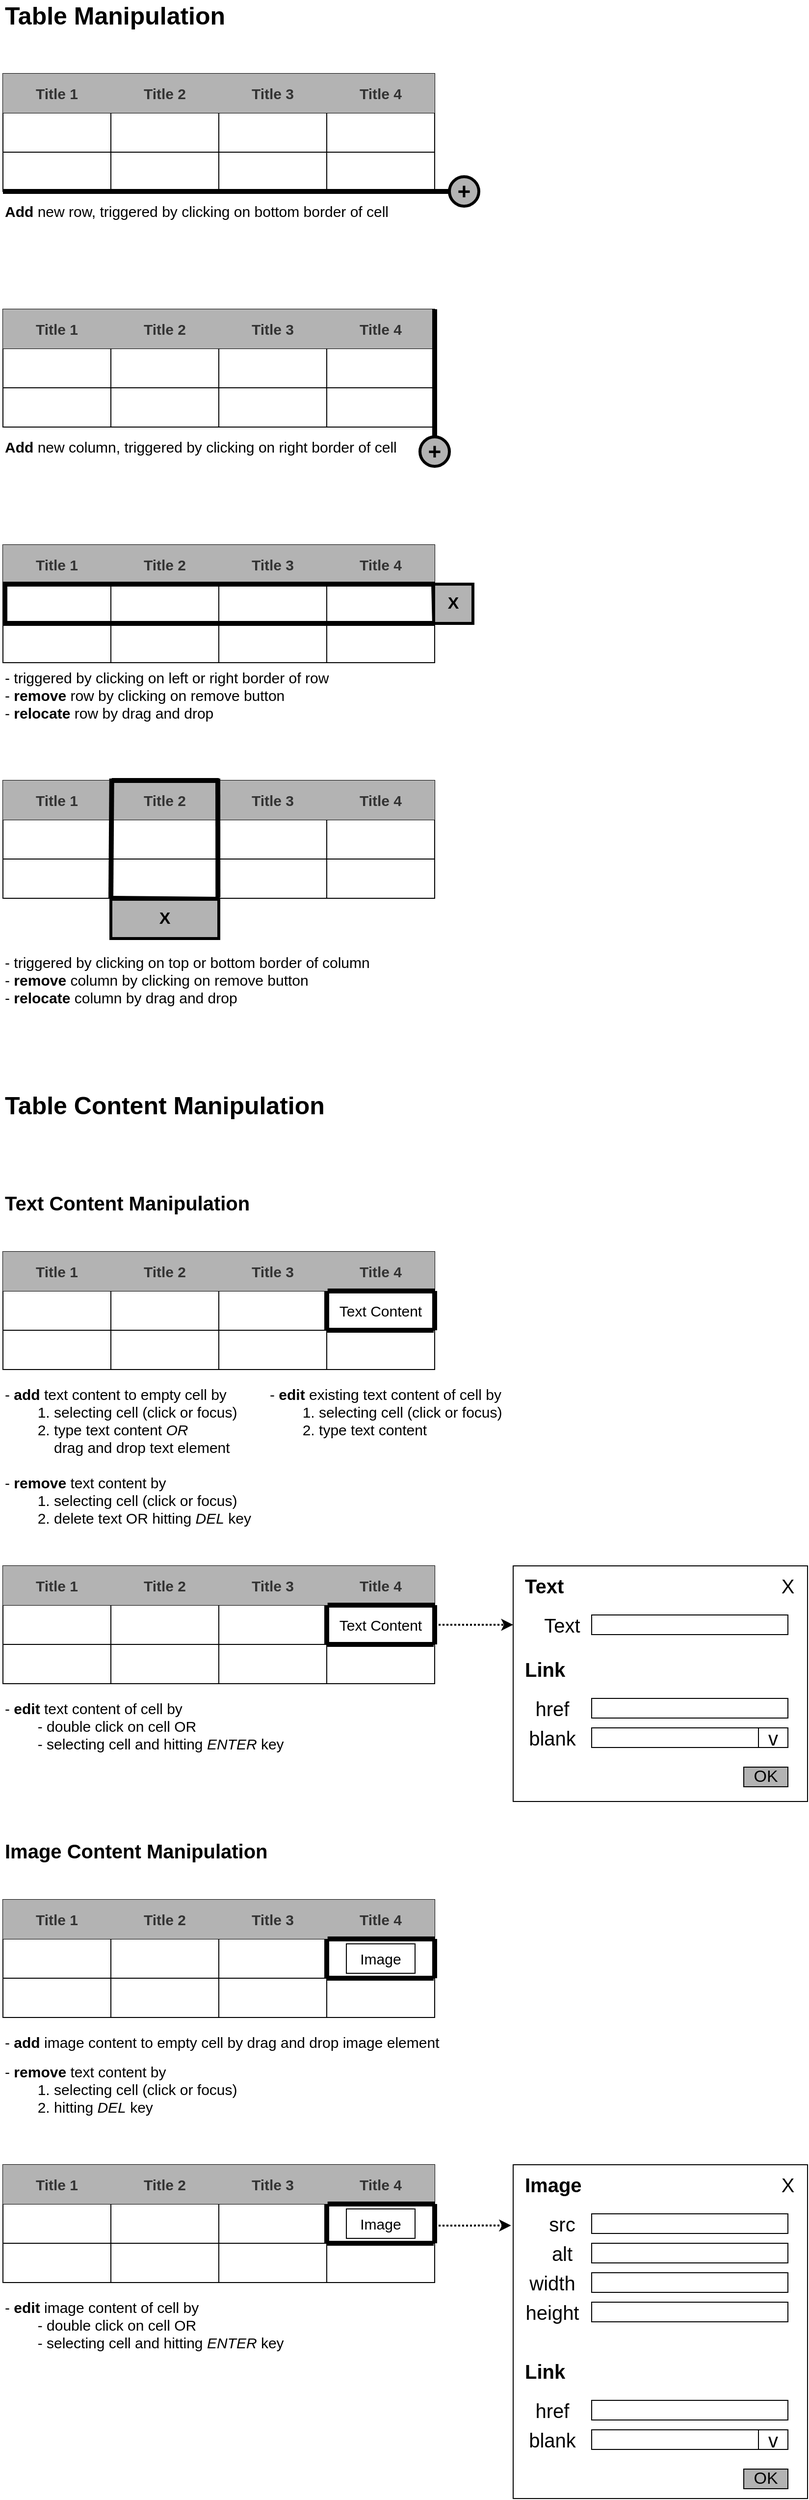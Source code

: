 <mxfile version="14.9.6" type="device"><diagram id="BxM6U3yrkLbZj_8oMR7m" name="Page-1"><mxGraphModel dx="1197" dy="816" grid="1" gridSize="10" guides="1" tooltips="1" connect="1" arrows="1" fold="1" page="1" pageScale="1" pageWidth="850" pageHeight="1100" math="0" shadow="0"><root><mxCell id="0"/><mxCell id="1" parent="0"/><mxCell id="FIhVZpZih_5m7ZfRyni1-1" value="" style="shape=table;html=1;whiteSpace=wrap;startSize=0;container=1;collapsible=0;childLayout=tableLayout;" vertex="1" parent="1"><mxGeometry x="40" y="120" width="440" height="120" as="geometry"/></mxCell><mxCell id="FIhVZpZih_5m7ZfRyni1-2" value="" style="shape=partialRectangle;html=1;whiteSpace=wrap;collapsible=0;dropTarget=0;pointerEvents=0;fillColor=none;top=0;left=0;bottom=0;right=0;points=[[0,0.5],[1,0.5]];portConstraint=eastwest;" vertex="1" parent="FIhVZpZih_5m7ZfRyni1-1"><mxGeometry width="440" height="40" as="geometry"/></mxCell><mxCell id="FIhVZpZih_5m7ZfRyni1-3" value="Title 1" style="shape=partialRectangle;html=1;whiteSpace=wrap;connectable=0;top=0;left=0;bottom=0;right=0;overflow=hidden;pointerEvents=1;fontStyle=1;fontSize=15;strokeColor=#666666;fontColor=#333333;fillColor=#B3B3B3;" vertex="1" parent="FIhVZpZih_5m7ZfRyni1-2"><mxGeometry width="110" height="40" as="geometry"/></mxCell><mxCell id="FIhVZpZih_5m7ZfRyni1-4" value="Title 2" style="shape=partialRectangle;html=1;whiteSpace=wrap;connectable=0;top=0;left=0;bottom=0;right=0;overflow=hidden;pointerEvents=1;fontStyle=1;fontSize=15;strokeColor=#666666;fontColor=#333333;fillColor=#B3B3B3;" vertex="1" parent="FIhVZpZih_5m7ZfRyni1-2"><mxGeometry x="110" width="110" height="40" as="geometry"/></mxCell><mxCell id="FIhVZpZih_5m7ZfRyni1-5" value="Title 3" style="shape=partialRectangle;html=1;whiteSpace=wrap;connectable=0;top=0;left=0;bottom=0;right=0;overflow=hidden;pointerEvents=1;fontStyle=1;fontSize=15;strokeColor=#666666;fontColor=#333333;fillColor=#B3B3B3;" vertex="1" parent="FIhVZpZih_5m7ZfRyni1-2"><mxGeometry x="220" width="110" height="40" as="geometry"/></mxCell><mxCell id="FIhVZpZih_5m7ZfRyni1-14" value="Title 4" style="shape=partialRectangle;html=1;whiteSpace=wrap;connectable=0;top=0;left=0;bottom=0;right=0;overflow=hidden;pointerEvents=1;fontStyle=1;fontSize=15;strokeColor=#666666;fontColor=#333333;fillColor=#B3B3B3;" vertex="1" parent="FIhVZpZih_5m7ZfRyni1-2"><mxGeometry x="330" width="110" height="40" as="geometry"/></mxCell><mxCell id="FIhVZpZih_5m7ZfRyni1-6" value="" style="shape=partialRectangle;html=1;whiteSpace=wrap;collapsible=0;dropTarget=0;pointerEvents=0;fillColor=none;top=0;left=0;bottom=0;right=0;points=[[0,0.5],[1,0.5]];portConstraint=eastwest;" vertex="1" parent="FIhVZpZih_5m7ZfRyni1-1"><mxGeometry y="40" width="440" height="40" as="geometry"/></mxCell><mxCell id="FIhVZpZih_5m7ZfRyni1-7" value="" style="shape=partialRectangle;html=1;whiteSpace=wrap;connectable=0;fillColor=none;top=0;left=0;bottom=0;right=0;overflow=hidden;pointerEvents=1;" vertex="1" parent="FIhVZpZih_5m7ZfRyni1-6"><mxGeometry width="110" height="40" as="geometry"/></mxCell><mxCell id="FIhVZpZih_5m7ZfRyni1-8" value="" style="shape=partialRectangle;html=1;whiteSpace=wrap;connectable=0;fillColor=none;top=0;left=0;bottom=0;right=0;overflow=hidden;pointerEvents=1;" vertex="1" parent="FIhVZpZih_5m7ZfRyni1-6"><mxGeometry x="110" width="110" height="40" as="geometry"/></mxCell><mxCell id="FIhVZpZih_5m7ZfRyni1-9" value="" style="shape=partialRectangle;html=1;whiteSpace=wrap;connectable=0;fillColor=none;top=0;left=0;bottom=0;right=0;overflow=hidden;pointerEvents=1;" vertex="1" parent="FIhVZpZih_5m7ZfRyni1-6"><mxGeometry x="220" width="110" height="40" as="geometry"/></mxCell><mxCell id="FIhVZpZih_5m7ZfRyni1-15" style="shape=partialRectangle;html=1;whiteSpace=wrap;connectable=0;fillColor=none;top=0;left=0;bottom=0;right=0;overflow=hidden;pointerEvents=1;" vertex="1" parent="FIhVZpZih_5m7ZfRyni1-6"><mxGeometry x="330" width="110" height="40" as="geometry"/></mxCell><mxCell id="FIhVZpZih_5m7ZfRyni1-10" value="" style="shape=partialRectangle;html=1;whiteSpace=wrap;collapsible=0;dropTarget=0;pointerEvents=0;fillColor=none;top=0;left=0;bottom=0;right=0;points=[[0,0.5],[1,0.5]];portConstraint=eastwest;" vertex="1" parent="FIhVZpZih_5m7ZfRyni1-1"><mxGeometry y="80" width="440" height="40" as="geometry"/></mxCell><mxCell id="FIhVZpZih_5m7ZfRyni1-11" value="" style="shape=partialRectangle;html=1;whiteSpace=wrap;connectable=0;fillColor=none;top=0;left=0;bottom=0;right=0;overflow=hidden;pointerEvents=1;" vertex="1" parent="FIhVZpZih_5m7ZfRyni1-10"><mxGeometry width="110" height="40" as="geometry"/></mxCell><mxCell id="FIhVZpZih_5m7ZfRyni1-12" value="" style="shape=partialRectangle;html=1;whiteSpace=wrap;connectable=0;fillColor=none;top=0;left=0;bottom=0;right=0;overflow=hidden;pointerEvents=1;" vertex="1" parent="FIhVZpZih_5m7ZfRyni1-10"><mxGeometry x="110" width="110" height="40" as="geometry"/></mxCell><mxCell id="FIhVZpZih_5m7ZfRyni1-13" value="" style="shape=partialRectangle;html=1;whiteSpace=wrap;connectable=0;fillColor=none;top=0;left=0;bottom=0;right=0;overflow=hidden;pointerEvents=1;" vertex="1" parent="FIhVZpZih_5m7ZfRyni1-10"><mxGeometry x="220" width="110" height="40" as="geometry"/></mxCell><mxCell id="FIhVZpZih_5m7ZfRyni1-16" style="shape=partialRectangle;html=1;whiteSpace=wrap;connectable=0;fillColor=none;top=0;left=0;bottom=0;right=0;overflow=hidden;pointerEvents=1;" vertex="1" parent="FIhVZpZih_5m7ZfRyni1-10"><mxGeometry x="330" width="110" height="40" as="geometry"/></mxCell><mxCell id="FIhVZpZih_5m7ZfRyni1-22" value="" style="endArrow=none;html=1;fontSize=15;strokeWidth=5;" edge="1" parent="1"><mxGeometry width="50" height="50" relative="1" as="geometry"><mxPoint x="40" y="240" as="sourcePoint"/><mxPoint x="500" y="240" as="targetPoint"/></mxGeometry></mxCell><mxCell id="FIhVZpZih_5m7ZfRyni1-23" value="+" style="ellipse;whiteSpace=wrap;html=1;aspect=fixed;fontSize=23;strokeColor=#000000;strokeWidth=3;fillColor=#B3B3B3;fontStyle=1" vertex="1" parent="1"><mxGeometry x="495" y="225" width="30" height="30" as="geometry"/></mxCell><mxCell id="FIhVZpZih_5m7ZfRyni1-25" value="&lt;b&gt;Add&lt;/b&gt; new row, triggered by clicking on bottom border of cell" style="text;html=1;strokeColor=none;fillColor=none;align=left;verticalAlign=middle;whiteSpace=wrap;rounded=0;fontSize=15;" vertex="1" parent="1"><mxGeometry x="40" y="250" width="430" height="20" as="geometry"/></mxCell><mxCell id="FIhVZpZih_5m7ZfRyni1-26" value="" style="shape=table;html=1;whiteSpace=wrap;startSize=0;container=1;collapsible=0;childLayout=tableLayout;" vertex="1" parent="1"><mxGeometry x="40" y="360" width="440" height="120" as="geometry"/></mxCell><mxCell id="FIhVZpZih_5m7ZfRyni1-27" value="" style="shape=partialRectangle;html=1;whiteSpace=wrap;collapsible=0;dropTarget=0;pointerEvents=0;fillColor=none;top=0;left=0;bottom=0;right=0;points=[[0,0.5],[1,0.5]];portConstraint=eastwest;" vertex="1" parent="FIhVZpZih_5m7ZfRyni1-26"><mxGeometry width="440" height="40" as="geometry"/></mxCell><mxCell id="FIhVZpZih_5m7ZfRyni1-28" value="Title 1" style="shape=partialRectangle;html=1;whiteSpace=wrap;connectable=0;top=0;left=0;bottom=0;right=0;overflow=hidden;pointerEvents=1;fontStyle=1;fontSize=15;strokeColor=#666666;fontColor=#333333;fillColor=#B3B3B3;" vertex="1" parent="FIhVZpZih_5m7ZfRyni1-27"><mxGeometry width="110" height="40" as="geometry"/></mxCell><mxCell id="FIhVZpZih_5m7ZfRyni1-29" value="Title 2" style="shape=partialRectangle;html=1;whiteSpace=wrap;connectable=0;top=0;left=0;bottom=0;right=0;overflow=hidden;pointerEvents=1;fontStyle=1;fontSize=15;strokeColor=#666666;fontColor=#333333;fillColor=#B3B3B3;" vertex="1" parent="FIhVZpZih_5m7ZfRyni1-27"><mxGeometry x="110" width="110" height="40" as="geometry"/></mxCell><mxCell id="FIhVZpZih_5m7ZfRyni1-30" value="Title 3" style="shape=partialRectangle;html=1;whiteSpace=wrap;connectable=0;top=0;left=0;bottom=0;right=0;overflow=hidden;pointerEvents=1;fontStyle=1;fontSize=15;strokeColor=#666666;fontColor=#333333;fillColor=#B3B3B3;" vertex="1" parent="FIhVZpZih_5m7ZfRyni1-27"><mxGeometry x="220" width="110" height="40" as="geometry"/></mxCell><mxCell id="FIhVZpZih_5m7ZfRyni1-31" value="Title 4" style="shape=partialRectangle;html=1;whiteSpace=wrap;connectable=0;top=0;left=0;bottom=0;right=0;overflow=hidden;pointerEvents=1;fontStyle=1;fontSize=15;strokeColor=#666666;fontColor=#333333;fillColor=#B3B3B3;" vertex="1" parent="FIhVZpZih_5m7ZfRyni1-27"><mxGeometry x="330" width="110" height="40" as="geometry"/></mxCell><mxCell id="FIhVZpZih_5m7ZfRyni1-32" value="" style="shape=partialRectangle;html=1;whiteSpace=wrap;collapsible=0;dropTarget=0;pointerEvents=0;fillColor=none;top=0;left=0;bottom=0;right=0;points=[[0,0.5],[1,0.5]];portConstraint=eastwest;" vertex="1" parent="FIhVZpZih_5m7ZfRyni1-26"><mxGeometry y="40" width="440" height="40" as="geometry"/></mxCell><mxCell id="FIhVZpZih_5m7ZfRyni1-33" value="" style="shape=partialRectangle;html=1;whiteSpace=wrap;connectable=0;fillColor=none;top=0;left=0;bottom=0;right=0;overflow=hidden;pointerEvents=1;" vertex="1" parent="FIhVZpZih_5m7ZfRyni1-32"><mxGeometry width="110" height="40" as="geometry"/></mxCell><mxCell id="FIhVZpZih_5m7ZfRyni1-34" value="" style="shape=partialRectangle;html=1;whiteSpace=wrap;connectable=0;fillColor=none;top=0;left=0;bottom=0;right=0;overflow=hidden;pointerEvents=1;" vertex="1" parent="FIhVZpZih_5m7ZfRyni1-32"><mxGeometry x="110" width="110" height="40" as="geometry"/></mxCell><mxCell id="FIhVZpZih_5m7ZfRyni1-35" value="" style="shape=partialRectangle;html=1;whiteSpace=wrap;connectable=0;fillColor=none;top=0;left=0;bottom=0;right=0;overflow=hidden;pointerEvents=1;" vertex="1" parent="FIhVZpZih_5m7ZfRyni1-32"><mxGeometry x="220" width="110" height="40" as="geometry"/></mxCell><mxCell id="FIhVZpZih_5m7ZfRyni1-36" style="shape=partialRectangle;html=1;whiteSpace=wrap;connectable=0;fillColor=none;top=0;left=0;bottom=0;right=0;overflow=hidden;pointerEvents=1;" vertex="1" parent="FIhVZpZih_5m7ZfRyni1-32"><mxGeometry x="330" width="110" height="40" as="geometry"/></mxCell><mxCell id="FIhVZpZih_5m7ZfRyni1-37" value="" style="shape=partialRectangle;html=1;whiteSpace=wrap;collapsible=0;dropTarget=0;pointerEvents=0;fillColor=none;top=0;left=0;bottom=0;right=0;points=[[0,0.5],[1,0.5]];portConstraint=eastwest;" vertex="1" parent="FIhVZpZih_5m7ZfRyni1-26"><mxGeometry y="80" width="440" height="40" as="geometry"/></mxCell><mxCell id="FIhVZpZih_5m7ZfRyni1-38" value="" style="shape=partialRectangle;html=1;whiteSpace=wrap;connectable=0;fillColor=none;top=0;left=0;bottom=0;right=0;overflow=hidden;pointerEvents=1;" vertex="1" parent="FIhVZpZih_5m7ZfRyni1-37"><mxGeometry width="110" height="40" as="geometry"/></mxCell><mxCell id="FIhVZpZih_5m7ZfRyni1-39" value="" style="shape=partialRectangle;html=1;whiteSpace=wrap;connectable=0;fillColor=none;top=0;left=0;bottom=0;right=0;overflow=hidden;pointerEvents=1;" vertex="1" parent="FIhVZpZih_5m7ZfRyni1-37"><mxGeometry x="110" width="110" height="40" as="geometry"/></mxCell><mxCell id="FIhVZpZih_5m7ZfRyni1-40" value="" style="shape=partialRectangle;html=1;whiteSpace=wrap;connectable=0;fillColor=none;top=0;left=0;bottom=0;right=0;overflow=hidden;pointerEvents=1;" vertex="1" parent="FIhVZpZih_5m7ZfRyni1-37"><mxGeometry x="220" width="110" height="40" as="geometry"/></mxCell><mxCell id="FIhVZpZih_5m7ZfRyni1-41" style="shape=partialRectangle;html=1;whiteSpace=wrap;connectable=0;fillColor=none;top=0;left=0;bottom=0;right=0;overflow=hidden;pointerEvents=1;" vertex="1" parent="FIhVZpZih_5m7ZfRyni1-37"><mxGeometry x="330" width="110" height="40" as="geometry"/></mxCell><mxCell id="FIhVZpZih_5m7ZfRyni1-42" value="" style="endArrow=none;html=1;fontSize=15;strokeWidth=5;exitX=1;exitY=0;exitDx=0;exitDy=0;exitPerimeter=0;" edge="1" parent="1" source="FIhVZpZih_5m7ZfRyni1-27"><mxGeometry width="50" height="50" relative="1" as="geometry"><mxPoint x="40" y="480" as="sourcePoint"/><mxPoint x="480" y="500" as="targetPoint"/></mxGeometry></mxCell><mxCell id="FIhVZpZih_5m7ZfRyni1-43" value="+" style="ellipse;whiteSpace=wrap;html=1;aspect=fixed;fontSize=23;strokeColor=#000000;strokeWidth=3;fillColor=#B3B3B3;fontStyle=1" vertex="1" parent="1"><mxGeometry x="465" y="490" width="30" height="30" as="geometry"/></mxCell><mxCell id="FIhVZpZih_5m7ZfRyni1-44" value="&lt;b&gt;Add&lt;/b&gt; new column, triggered by clicking on right border of cell" style="text;html=1;strokeColor=none;fillColor=none;align=left;verticalAlign=middle;whiteSpace=wrap;rounded=0;fontSize=15;" vertex="1" parent="1"><mxGeometry x="40" y="490" width="410" height="20" as="geometry"/></mxCell><mxCell id="FIhVZpZih_5m7ZfRyni1-45" value="" style="shape=table;html=1;whiteSpace=wrap;startSize=0;container=1;collapsible=0;childLayout=tableLayout;" vertex="1" parent="1"><mxGeometry x="40" y="600" width="440" height="120" as="geometry"/></mxCell><mxCell id="FIhVZpZih_5m7ZfRyni1-46" value="" style="shape=partialRectangle;html=1;whiteSpace=wrap;collapsible=0;dropTarget=0;pointerEvents=0;fillColor=none;top=0;left=0;bottom=0;right=0;points=[[0,0.5],[1,0.5]];portConstraint=eastwest;" vertex="1" parent="FIhVZpZih_5m7ZfRyni1-45"><mxGeometry width="440" height="40" as="geometry"/></mxCell><mxCell id="FIhVZpZih_5m7ZfRyni1-47" value="Title 1" style="shape=partialRectangle;html=1;whiteSpace=wrap;connectable=0;top=0;left=0;bottom=0;right=0;overflow=hidden;pointerEvents=1;fontStyle=1;fontSize=15;strokeColor=#666666;fontColor=#333333;fillColor=#B3B3B3;" vertex="1" parent="FIhVZpZih_5m7ZfRyni1-46"><mxGeometry width="110" height="40" as="geometry"/></mxCell><mxCell id="FIhVZpZih_5m7ZfRyni1-48" value="Title 2" style="shape=partialRectangle;html=1;whiteSpace=wrap;connectable=0;top=0;left=0;bottom=0;right=0;overflow=hidden;pointerEvents=1;fontStyle=1;fontSize=15;strokeColor=#666666;fontColor=#333333;fillColor=#B3B3B3;" vertex="1" parent="FIhVZpZih_5m7ZfRyni1-46"><mxGeometry x="110" width="110" height="40" as="geometry"/></mxCell><mxCell id="FIhVZpZih_5m7ZfRyni1-49" value="Title 3" style="shape=partialRectangle;html=1;whiteSpace=wrap;connectable=0;top=0;left=0;bottom=0;right=0;overflow=hidden;pointerEvents=1;fontStyle=1;fontSize=15;strokeColor=#666666;fontColor=#333333;fillColor=#B3B3B3;" vertex="1" parent="FIhVZpZih_5m7ZfRyni1-46"><mxGeometry x="220" width="110" height="40" as="geometry"/></mxCell><mxCell id="FIhVZpZih_5m7ZfRyni1-50" value="Title 4" style="shape=partialRectangle;html=1;whiteSpace=wrap;connectable=0;top=0;left=0;bottom=0;right=0;overflow=hidden;pointerEvents=1;fontStyle=1;fontSize=15;strokeColor=#666666;fontColor=#333333;fillColor=#B3B3B3;" vertex="1" parent="FIhVZpZih_5m7ZfRyni1-46"><mxGeometry x="330" width="110" height="40" as="geometry"/></mxCell><mxCell id="FIhVZpZih_5m7ZfRyni1-51" value="" style="shape=partialRectangle;html=1;whiteSpace=wrap;collapsible=0;dropTarget=0;pointerEvents=0;fillColor=none;top=0;left=0;bottom=0;right=0;points=[[0,0.5],[1,0.5]];portConstraint=eastwest;" vertex="1" parent="FIhVZpZih_5m7ZfRyni1-45"><mxGeometry y="40" width="440" height="40" as="geometry"/></mxCell><mxCell id="FIhVZpZih_5m7ZfRyni1-52" value="" style="shape=partialRectangle;html=1;whiteSpace=wrap;connectable=0;fillColor=none;top=0;left=0;bottom=0;right=0;overflow=hidden;pointerEvents=1;" vertex="1" parent="FIhVZpZih_5m7ZfRyni1-51"><mxGeometry width="110" height="40" as="geometry"/></mxCell><mxCell id="FIhVZpZih_5m7ZfRyni1-53" value="" style="shape=partialRectangle;html=1;whiteSpace=wrap;connectable=0;fillColor=none;top=0;left=0;bottom=0;right=0;overflow=hidden;pointerEvents=1;" vertex="1" parent="FIhVZpZih_5m7ZfRyni1-51"><mxGeometry x="110" width="110" height="40" as="geometry"/></mxCell><mxCell id="FIhVZpZih_5m7ZfRyni1-54" value="" style="shape=partialRectangle;html=1;whiteSpace=wrap;connectable=0;fillColor=none;top=0;left=0;bottom=0;right=0;overflow=hidden;pointerEvents=1;" vertex="1" parent="FIhVZpZih_5m7ZfRyni1-51"><mxGeometry x="220" width="110" height="40" as="geometry"/></mxCell><mxCell id="FIhVZpZih_5m7ZfRyni1-55" style="shape=partialRectangle;html=1;whiteSpace=wrap;connectable=0;fillColor=none;top=0;left=0;bottom=0;right=0;overflow=hidden;pointerEvents=1;" vertex="1" parent="FIhVZpZih_5m7ZfRyni1-51"><mxGeometry x="330" width="110" height="40" as="geometry"/></mxCell><mxCell id="FIhVZpZih_5m7ZfRyni1-56" value="" style="shape=partialRectangle;html=1;whiteSpace=wrap;collapsible=0;dropTarget=0;pointerEvents=0;fillColor=none;top=0;left=0;bottom=0;right=0;points=[[0,0.5],[1,0.5]];portConstraint=eastwest;" vertex="1" parent="FIhVZpZih_5m7ZfRyni1-45"><mxGeometry y="80" width="440" height="40" as="geometry"/></mxCell><mxCell id="FIhVZpZih_5m7ZfRyni1-57" value="" style="shape=partialRectangle;html=1;whiteSpace=wrap;connectable=0;fillColor=none;top=0;left=0;bottom=0;right=0;overflow=hidden;pointerEvents=1;" vertex="1" parent="FIhVZpZih_5m7ZfRyni1-56"><mxGeometry width="110" height="40" as="geometry"/></mxCell><mxCell id="FIhVZpZih_5m7ZfRyni1-58" value="" style="shape=partialRectangle;html=1;whiteSpace=wrap;connectable=0;fillColor=none;top=0;left=0;bottom=0;right=0;overflow=hidden;pointerEvents=1;" vertex="1" parent="FIhVZpZih_5m7ZfRyni1-56"><mxGeometry x="110" width="110" height="40" as="geometry"/></mxCell><mxCell id="FIhVZpZih_5m7ZfRyni1-59" value="" style="shape=partialRectangle;html=1;whiteSpace=wrap;connectable=0;fillColor=none;top=0;left=0;bottom=0;right=0;overflow=hidden;pointerEvents=1;" vertex="1" parent="FIhVZpZih_5m7ZfRyni1-56"><mxGeometry x="220" width="110" height="40" as="geometry"/></mxCell><mxCell id="FIhVZpZih_5m7ZfRyni1-60" style="shape=partialRectangle;html=1;whiteSpace=wrap;connectable=0;fillColor=none;top=0;left=0;bottom=0;right=0;overflow=hidden;pointerEvents=1;" vertex="1" parent="FIhVZpZih_5m7ZfRyni1-56"><mxGeometry x="330" width="110" height="40" as="geometry"/></mxCell><mxCell id="FIhVZpZih_5m7ZfRyni1-61" value="" style="endArrow=none;html=1;fontSize=15;strokeWidth=5;" edge="1" parent="1"><mxGeometry width="50" height="50" relative="1" as="geometry"><mxPoint x="40" y="640" as="sourcePoint"/><mxPoint x="480" y="640" as="targetPoint"/></mxGeometry></mxCell><mxCell id="FIhVZpZih_5m7ZfRyni1-63" value="- triggered by clicking on left or right border of row&lt;br&gt;- &lt;b&gt;remove&lt;/b&gt; row by clicking on remove button&lt;br&gt;- &lt;b&gt;relocate&lt;/b&gt; row by drag and drop" style="text;html=1;strokeColor=none;fillColor=none;align=left;verticalAlign=top;whiteSpace=wrap;rounded=0;fontSize=15;horizontal=1;" vertex="1" parent="1"><mxGeometry x="40" y="720" width="430" height="60" as="geometry"/></mxCell><mxCell id="FIhVZpZih_5m7ZfRyni1-64" value="" style="endArrow=none;html=1;fontSize=15;strokeWidth=5;" edge="1" parent="1"><mxGeometry width="50" height="50" relative="1" as="geometry"><mxPoint x="40" y="680" as="sourcePoint"/><mxPoint x="480" y="680" as="targetPoint"/></mxGeometry></mxCell><mxCell id="FIhVZpZih_5m7ZfRyni1-66" value="" style="endArrow=none;html=1;fontSize=15;strokeWidth=5;" edge="1" parent="1"><mxGeometry width="50" height="50" relative="1" as="geometry"><mxPoint x="42" y="640" as="sourcePoint"/><mxPoint x="42" y="680" as="targetPoint"/></mxGeometry></mxCell><mxCell id="FIhVZpZih_5m7ZfRyni1-67" value="" style="endArrow=none;html=1;fontSize=15;strokeWidth=5;entryX=1;entryY=0.025;entryDx=0;entryDy=0;entryPerimeter=0;" edge="1" parent="1" target="FIhVZpZih_5m7ZfRyni1-56"><mxGeometry width="50" height="50" relative="1" as="geometry"><mxPoint x="479" y="640" as="sourcePoint"/><mxPoint x="479" y="680" as="targetPoint"/></mxGeometry></mxCell><mxCell id="FIhVZpZih_5m7ZfRyni1-68" value="X" style="rounded=0;whiteSpace=wrap;html=1;fontSize=17;strokeColor=#000000;strokeWidth=3;fillColor=#B3B3B3;align=center;fontStyle=1" vertex="1" parent="1"><mxGeometry x="479" y="640" width="40" height="40" as="geometry"/></mxCell><mxCell id="FIhVZpZih_5m7ZfRyni1-69" value="" style="shape=table;html=1;whiteSpace=wrap;startSize=0;container=1;collapsible=0;childLayout=tableLayout;" vertex="1" parent="1"><mxGeometry x="40" y="840" width="440" height="120" as="geometry"/></mxCell><mxCell id="FIhVZpZih_5m7ZfRyni1-70" value="" style="shape=partialRectangle;html=1;whiteSpace=wrap;collapsible=0;dropTarget=0;pointerEvents=0;fillColor=none;top=0;left=0;bottom=0;right=0;points=[[0,0.5],[1,0.5]];portConstraint=eastwest;" vertex="1" parent="FIhVZpZih_5m7ZfRyni1-69"><mxGeometry width="440" height="40" as="geometry"/></mxCell><mxCell id="FIhVZpZih_5m7ZfRyni1-71" value="Title 1" style="shape=partialRectangle;html=1;whiteSpace=wrap;connectable=0;top=0;left=0;bottom=0;right=0;overflow=hidden;pointerEvents=1;fontStyle=1;fontSize=15;strokeColor=#666666;fontColor=#333333;fillColor=#B3B3B3;" vertex="1" parent="FIhVZpZih_5m7ZfRyni1-70"><mxGeometry width="110" height="40" as="geometry"/></mxCell><mxCell id="FIhVZpZih_5m7ZfRyni1-72" value="Title 2" style="shape=partialRectangle;html=1;whiteSpace=wrap;connectable=0;top=0;left=0;bottom=0;right=0;overflow=hidden;pointerEvents=1;fontStyle=1;fontSize=15;strokeColor=#666666;fontColor=#333333;fillColor=#B3B3B3;" vertex="1" parent="FIhVZpZih_5m7ZfRyni1-70"><mxGeometry x="110" width="110" height="40" as="geometry"/></mxCell><mxCell id="FIhVZpZih_5m7ZfRyni1-73" value="Title 3" style="shape=partialRectangle;html=1;whiteSpace=wrap;connectable=0;top=0;left=0;bottom=0;right=0;overflow=hidden;pointerEvents=1;fontStyle=1;fontSize=15;strokeColor=#666666;fontColor=#333333;fillColor=#B3B3B3;" vertex="1" parent="FIhVZpZih_5m7ZfRyni1-70"><mxGeometry x="220" width="110" height="40" as="geometry"/></mxCell><mxCell id="FIhVZpZih_5m7ZfRyni1-74" value="Title 4" style="shape=partialRectangle;html=1;whiteSpace=wrap;connectable=0;top=0;left=0;bottom=0;right=0;overflow=hidden;pointerEvents=1;fontStyle=1;fontSize=15;strokeColor=#666666;fontColor=#333333;fillColor=#B3B3B3;" vertex="1" parent="FIhVZpZih_5m7ZfRyni1-70"><mxGeometry x="330" width="110" height="40" as="geometry"/></mxCell><mxCell id="FIhVZpZih_5m7ZfRyni1-75" value="" style="shape=partialRectangle;html=1;whiteSpace=wrap;collapsible=0;dropTarget=0;pointerEvents=0;fillColor=none;top=0;left=0;bottom=0;right=0;points=[[0,0.5],[1,0.5]];portConstraint=eastwest;" vertex="1" parent="FIhVZpZih_5m7ZfRyni1-69"><mxGeometry y="40" width="440" height="40" as="geometry"/></mxCell><mxCell id="FIhVZpZih_5m7ZfRyni1-76" value="" style="shape=partialRectangle;html=1;whiteSpace=wrap;connectable=0;fillColor=none;top=0;left=0;bottom=0;right=0;overflow=hidden;pointerEvents=1;" vertex="1" parent="FIhVZpZih_5m7ZfRyni1-75"><mxGeometry width="110" height="40" as="geometry"/></mxCell><mxCell id="FIhVZpZih_5m7ZfRyni1-77" value="" style="shape=partialRectangle;html=1;whiteSpace=wrap;connectable=0;fillColor=none;top=0;left=0;bottom=0;right=0;overflow=hidden;pointerEvents=1;" vertex="1" parent="FIhVZpZih_5m7ZfRyni1-75"><mxGeometry x="110" width="110" height="40" as="geometry"/></mxCell><mxCell id="FIhVZpZih_5m7ZfRyni1-78" value="" style="shape=partialRectangle;html=1;whiteSpace=wrap;connectable=0;fillColor=none;top=0;left=0;bottom=0;right=0;overflow=hidden;pointerEvents=1;" vertex="1" parent="FIhVZpZih_5m7ZfRyni1-75"><mxGeometry x="220" width="110" height="40" as="geometry"/></mxCell><mxCell id="FIhVZpZih_5m7ZfRyni1-79" style="shape=partialRectangle;html=1;whiteSpace=wrap;connectable=0;fillColor=none;top=0;left=0;bottom=0;right=0;overflow=hidden;pointerEvents=1;" vertex="1" parent="FIhVZpZih_5m7ZfRyni1-75"><mxGeometry x="330" width="110" height="40" as="geometry"/></mxCell><mxCell id="FIhVZpZih_5m7ZfRyni1-80" value="" style="shape=partialRectangle;html=1;whiteSpace=wrap;collapsible=0;dropTarget=0;pointerEvents=0;fillColor=none;top=0;left=0;bottom=0;right=0;points=[[0,0.5],[1,0.5]];portConstraint=eastwest;" vertex="1" parent="FIhVZpZih_5m7ZfRyni1-69"><mxGeometry y="80" width="440" height="40" as="geometry"/></mxCell><mxCell id="FIhVZpZih_5m7ZfRyni1-81" value="" style="shape=partialRectangle;html=1;whiteSpace=wrap;connectable=0;fillColor=none;top=0;left=0;bottom=0;right=0;overflow=hidden;pointerEvents=1;" vertex="1" parent="FIhVZpZih_5m7ZfRyni1-80"><mxGeometry width="110" height="40" as="geometry"/></mxCell><mxCell id="FIhVZpZih_5m7ZfRyni1-82" value="" style="shape=partialRectangle;html=1;whiteSpace=wrap;connectable=0;fillColor=none;top=0;left=0;bottom=0;right=0;overflow=hidden;pointerEvents=1;" vertex="1" parent="FIhVZpZih_5m7ZfRyni1-80"><mxGeometry x="110" width="110" height="40" as="geometry"/></mxCell><mxCell id="FIhVZpZih_5m7ZfRyni1-83" value="" style="shape=partialRectangle;html=1;whiteSpace=wrap;connectable=0;fillColor=none;top=0;left=0;bottom=0;right=0;overflow=hidden;pointerEvents=1;" vertex="1" parent="FIhVZpZih_5m7ZfRyni1-80"><mxGeometry x="220" width="110" height="40" as="geometry"/></mxCell><mxCell id="FIhVZpZih_5m7ZfRyni1-84" style="shape=partialRectangle;html=1;whiteSpace=wrap;connectable=0;fillColor=none;top=0;left=0;bottom=0;right=0;overflow=hidden;pointerEvents=1;" vertex="1" parent="FIhVZpZih_5m7ZfRyni1-80"><mxGeometry x="330" width="110" height="40" as="geometry"/></mxCell><mxCell id="FIhVZpZih_5m7ZfRyni1-89" value="" style="endArrow=none;html=1;fontSize=15;strokeWidth=5;entryX=0.498;entryY=0.975;entryDx=0;entryDy=0;entryPerimeter=0;" edge="1" parent="FIhVZpZih_5m7ZfRyni1-69" target="FIhVZpZih_5m7ZfRyni1-80"><mxGeometry width="50" height="50" relative="1" as="geometry"><mxPoint x="219" y="-2" as="sourcePoint"/><mxPoint x="439" y="80" as="targetPoint"/></mxGeometry></mxCell><mxCell id="FIhVZpZih_5m7ZfRyni1-88" value="" style="endArrow=none;html=1;fontSize=15;strokeWidth=5;exitX=0.25;exitY=1;exitDx=0;exitDy=0;exitPerimeter=0;entryX=0.252;entryY=-0.05;entryDx=0;entryDy=0;entryPerimeter=0;" edge="1" parent="FIhVZpZih_5m7ZfRyni1-69" source="FIhVZpZih_5m7ZfRyni1-80" target="FIhVZpZih_5m7ZfRyni1-70"><mxGeometry width="50" height="50" relative="1" as="geometry"><mxPoint x="2" y="40" as="sourcePoint"/><mxPoint x="150" y="-20" as="targetPoint"/></mxGeometry></mxCell><mxCell id="FIhVZpZih_5m7ZfRyni1-87" value="" style="endArrow=none;html=1;fontSize=15;strokeWidth=5;exitX=0.25;exitY=1;exitDx=0;exitDy=0;exitPerimeter=0;" edge="1" parent="FIhVZpZih_5m7ZfRyni1-69" source="FIhVZpZih_5m7ZfRyni1-80"><mxGeometry width="50" height="50" relative="1" as="geometry"><mxPoint y="80" as="sourcePoint"/><mxPoint x="221" y="121" as="targetPoint"/></mxGeometry></mxCell><mxCell id="FIhVZpZih_5m7ZfRyni1-85" value="" style="endArrow=none;html=1;fontSize=15;strokeWidth=5;entryX=0.5;entryY=0;entryDx=0;entryDy=0;entryPerimeter=0;exitX=0.252;exitY=0;exitDx=0;exitDy=0;exitPerimeter=0;" edge="1" parent="FIhVZpZih_5m7ZfRyni1-69" source="FIhVZpZih_5m7ZfRyni1-70" target="FIhVZpZih_5m7ZfRyni1-70"><mxGeometry width="50" height="50" relative="1" as="geometry"><mxPoint x="110" y="40" as="sourcePoint"/><mxPoint x="220" y="40" as="targetPoint"/></mxGeometry></mxCell><mxCell id="FIhVZpZih_5m7ZfRyni1-90" value="X" style="rounded=0;whiteSpace=wrap;html=1;fontSize=17;strokeColor=#000000;strokeWidth=3;fillColor=#B3B3B3;align=center;fontStyle=1" vertex="1" parent="1"><mxGeometry x="150" y="961" width="110" height="40" as="geometry"/></mxCell><mxCell id="FIhVZpZih_5m7ZfRyni1-91" value="Table Manipulation" style="text;html=1;strokeColor=none;fillColor=none;align=left;verticalAlign=middle;whiteSpace=wrap;rounded=0;fontSize=25;fontStyle=1" vertex="1" parent="1"><mxGeometry x="40" y="50" width="300" height="20" as="geometry"/></mxCell><mxCell id="FIhVZpZih_5m7ZfRyni1-92" value="- triggered by clicking on top or bottom border of column&lt;br&gt;- &lt;b&gt;remove&lt;/b&gt; column by clicking on remove button&lt;br&gt;- &lt;b&gt;relocate&lt;/b&gt; column by drag and drop&amp;nbsp;" style="text;html=1;strokeColor=none;fillColor=none;align=left;verticalAlign=top;whiteSpace=wrap;rounded=0;fontSize=15;horizontal=1;" vertex="1" parent="1"><mxGeometry x="40" y="1010" width="430" height="60" as="geometry"/></mxCell><mxCell id="FIhVZpZih_5m7ZfRyni1-94" value="" style="shape=table;html=1;whiteSpace=wrap;startSize=0;container=1;collapsible=0;childLayout=tableLayout;" vertex="1" parent="1"><mxGeometry x="40" y="1320" width="440" height="120" as="geometry"/></mxCell><mxCell id="FIhVZpZih_5m7ZfRyni1-95" value="" style="shape=partialRectangle;html=1;whiteSpace=wrap;collapsible=0;dropTarget=0;pointerEvents=0;fillColor=none;top=0;left=0;bottom=0;right=0;points=[[0,0.5],[1,0.5]];portConstraint=eastwest;" vertex="1" parent="FIhVZpZih_5m7ZfRyni1-94"><mxGeometry width="440" height="40" as="geometry"/></mxCell><mxCell id="FIhVZpZih_5m7ZfRyni1-96" value="Title 1" style="shape=partialRectangle;html=1;whiteSpace=wrap;connectable=0;top=0;left=0;bottom=0;right=0;overflow=hidden;pointerEvents=1;fontStyle=1;fontSize=15;strokeColor=#666666;fontColor=#333333;fillColor=#B3B3B3;" vertex="1" parent="FIhVZpZih_5m7ZfRyni1-95"><mxGeometry width="110" height="40" as="geometry"/></mxCell><mxCell id="FIhVZpZih_5m7ZfRyni1-97" value="Title 2" style="shape=partialRectangle;html=1;whiteSpace=wrap;connectable=0;top=0;left=0;bottom=0;right=0;overflow=hidden;pointerEvents=1;fontStyle=1;fontSize=15;strokeColor=#666666;fontColor=#333333;fillColor=#B3B3B3;" vertex="1" parent="FIhVZpZih_5m7ZfRyni1-95"><mxGeometry x="110" width="110" height="40" as="geometry"/></mxCell><mxCell id="FIhVZpZih_5m7ZfRyni1-98" value="Title 3" style="shape=partialRectangle;html=1;whiteSpace=wrap;connectable=0;top=0;left=0;bottom=0;right=0;overflow=hidden;pointerEvents=1;fontStyle=1;fontSize=15;strokeColor=#666666;fontColor=#333333;fillColor=#B3B3B3;" vertex="1" parent="FIhVZpZih_5m7ZfRyni1-95"><mxGeometry x="220" width="110" height="40" as="geometry"/></mxCell><mxCell id="FIhVZpZih_5m7ZfRyni1-99" value="Title 4" style="shape=partialRectangle;html=1;whiteSpace=wrap;connectable=0;top=0;left=0;bottom=0;right=0;overflow=hidden;pointerEvents=1;fontStyle=1;fontSize=15;strokeColor=#666666;fontColor=#333333;fillColor=#B3B3B3;" vertex="1" parent="FIhVZpZih_5m7ZfRyni1-95"><mxGeometry x="330" width="110" height="40" as="geometry"/></mxCell><mxCell id="FIhVZpZih_5m7ZfRyni1-100" value="" style="shape=partialRectangle;html=1;whiteSpace=wrap;collapsible=0;dropTarget=0;pointerEvents=0;fillColor=none;top=0;left=0;bottom=0;right=0;points=[[0,0.5],[1,0.5]];portConstraint=eastwest;" vertex="1" parent="FIhVZpZih_5m7ZfRyni1-94"><mxGeometry y="40" width="440" height="40" as="geometry"/></mxCell><mxCell id="FIhVZpZih_5m7ZfRyni1-101" value="" style="shape=partialRectangle;html=1;whiteSpace=wrap;connectable=0;fillColor=none;top=0;left=0;bottom=0;right=0;overflow=hidden;pointerEvents=1;" vertex="1" parent="FIhVZpZih_5m7ZfRyni1-100"><mxGeometry width="110" height="40" as="geometry"/></mxCell><mxCell id="FIhVZpZih_5m7ZfRyni1-102" value="" style="shape=partialRectangle;html=1;whiteSpace=wrap;connectable=0;fillColor=none;top=0;left=0;bottom=0;right=0;overflow=hidden;pointerEvents=1;" vertex="1" parent="FIhVZpZih_5m7ZfRyni1-100"><mxGeometry x="110" width="110" height="40" as="geometry"/></mxCell><mxCell id="FIhVZpZih_5m7ZfRyni1-103" value="" style="shape=partialRectangle;html=1;whiteSpace=wrap;connectable=0;fillColor=none;top=0;left=0;bottom=0;right=0;overflow=hidden;pointerEvents=1;" vertex="1" parent="FIhVZpZih_5m7ZfRyni1-100"><mxGeometry x="220" width="110" height="40" as="geometry"/></mxCell><mxCell id="FIhVZpZih_5m7ZfRyni1-104" value="Text Content" style="shape=partialRectangle;html=1;whiteSpace=wrap;connectable=0;fillColor=none;top=0;left=0;bottom=0;right=0;overflow=hidden;pointerEvents=1;fontSize=15;" vertex="1" parent="FIhVZpZih_5m7ZfRyni1-100"><mxGeometry x="330" width="110" height="40" as="geometry"/></mxCell><mxCell id="FIhVZpZih_5m7ZfRyni1-105" value="" style="shape=partialRectangle;html=1;whiteSpace=wrap;collapsible=0;dropTarget=0;pointerEvents=0;fillColor=none;top=0;left=0;bottom=0;right=0;points=[[0,0.5],[1,0.5]];portConstraint=eastwest;" vertex="1" parent="FIhVZpZih_5m7ZfRyni1-94"><mxGeometry y="80" width="440" height="40" as="geometry"/></mxCell><mxCell id="FIhVZpZih_5m7ZfRyni1-106" value="" style="shape=partialRectangle;html=1;whiteSpace=wrap;connectable=0;fillColor=none;top=0;left=0;bottom=0;right=0;overflow=hidden;pointerEvents=1;" vertex="1" parent="FIhVZpZih_5m7ZfRyni1-105"><mxGeometry width="110" height="40" as="geometry"/></mxCell><mxCell id="FIhVZpZih_5m7ZfRyni1-107" value="" style="shape=partialRectangle;html=1;whiteSpace=wrap;connectable=0;fillColor=none;top=0;left=0;bottom=0;right=0;overflow=hidden;pointerEvents=1;" vertex="1" parent="FIhVZpZih_5m7ZfRyni1-105"><mxGeometry x="110" width="110" height="40" as="geometry"/></mxCell><mxCell id="FIhVZpZih_5m7ZfRyni1-108" value="" style="shape=partialRectangle;html=1;whiteSpace=wrap;connectable=0;fillColor=none;top=0;left=0;bottom=0;right=0;overflow=hidden;pointerEvents=1;" vertex="1" parent="FIhVZpZih_5m7ZfRyni1-105"><mxGeometry x="220" width="110" height="40" as="geometry"/></mxCell><mxCell id="FIhVZpZih_5m7ZfRyni1-109" style="shape=partialRectangle;html=1;whiteSpace=wrap;connectable=0;fillColor=none;top=0;left=0;bottom=0;right=0;overflow=hidden;pointerEvents=1;" vertex="1" parent="FIhVZpZih_5m7ZfRyni1-105"><mxGeometry x="330" width="110" height="40" as="geometry"/></mxCell><mxCell id="FIhVZpZih_5m7ZfRyni1-113" value="Table Content Manipulation" style="text;html=1;strokeColor=none;fillColor=none;align=left;verticalAlign=middle;whiteSpace=wrap;rounded=0;fontSize=25;fontStyle=1" vertex="1" parent="1"><mxGeometry x="40" y="1160" width="330" height="20" as="geometry"/></mxCell><mxCell id="FIhVZpZih_5m7ZfRyni1-116" value="" style="endArrow=none;html=1;fontSize=15;strokeWidth=5;entryX=0.5;entryY=0;entryDx=0;entryDy=0;entryPerimeter=0;exitX=0.252;exitY=0;exitDx=0;exitDy=0;exitPerimeter=0;" edge="1" parent="1"><mxGeometry width="50" height="50" relative="1" as="geometry"><mxPoint x="370.88" y="1360" as="sourcePoint"/><mxPoint x="480" y="1360" as="targetPoint"/></mxGeometry></mxCell><mxCell id="FIhVZpZih_5m7ZfRyni1-117" value="" style="endArrow=none;html=1;fontSize=15;strokeWidth=5;entryX=0.5;entryY=0;entryDx=0;entryDy=0;entryPerimeter=0;exitX=0.252;exitY=0;exitDx=0;exitDy=0;exitPerimeter=0;" edge="1" parent="1"><mxGeometry width="50" height="50" relative="1" as="geometry"><mxPoint x="369.88" y="1400" as="sourcePoint"/><mxPoint x="479" y="1400" as="targetPoint"/></mxGeometry></mxCell><mxCell id="FIhVZpZih_5m7ZfRyni1-118" value="" style="endArrow=none;html=1;fontSize=15;strokeWidth=5;" edge="1" parent="1"><mxGeometry width="50" height="50" relative="1" as="geometry"><mxPoint x="480" y="1360" as="sourcePoint"/><mxPoint x="480" y="1400" as="targetPoint"/></mxGeometry></mxCell><mxCell id="FIhVZpZih_5m7ZfRyni1-119" value="" style="endArrow=none;html=1;fontSize=15;strokeWidth=5;" edge="1" parent="1"><mxGeometry width="50" height="50" relative="1" as="geometry"><mxPoint x="370" y="1360" as="sourcePoint"/><mxPoint x="370" y="1400" as="targetPoint"/></mxGeometry></mxCell><mxCell id="FIhVZpZih_5m7ZfRyni1-120" value="- &lt;b&gt;add&lt;/b&gt; text content to empty cell by&lt;br&gt;&lt;span style=&quot;white-space: pre&quot;&gt;&#9;&lt;/span&gt;1. selecting cell (click or focus)&lt;br&gt;&lt;span style=&quot;white-space: pre&quot;&gt;&#9;&lt;/span&gt;2. type text content &lt;i&gt;OR&lt;/i&gt;&lt;br&gt;&amp;nbsp; &amp;nbsp; &amp;nbsp; &amp;nbsp; &amp;nbsp; &amp;nbsp; drag and drop text element" style="text;html=1;strokeColor=none;fillColor=none;align=left;verticalAlign=top;whiteSpace=wrap;rounded=0;fontSize=15;horizontal=1;" vertex="1" parent="1"><mxGeometry x="40" y="1450" width="260" height="80" as="geometry"/></mxCell><mxCell id="FIhVZpZih_5m7ZfRyni1-121" value="- &lt;b&gt;remove&lt;/b&gt; text content by&lt;br&gt;&lt;span style=&quot;white-space: pre&quot;&gt;&#9;&lt;/span&gt;1. selecting cell (click or focus)&lt;br&gt;&lt;span style=&quot;white-space: pre&quot;&gt;&#9;&lt;/span&gt;2. delete text OR hitting &lt;i&gt;DEL&lt;/i&gt; key" style="text;html=1;strokeColor=none;fillColor=none;align=left;verticalAlign=top;whiteSpace=wrap;rounded=0;fontSize=15;horizontal=1;" vertex="1" parent="1"><mxGeometry x="40" y="1540" width="260" height="70" as="geometry"/></mxCell><mxCell id="FIhVZpZih_5m7ZfRyni1-123" value="- &lt;b&gt;edit&lt;/b&gt; existing text content of cell by&lt;br&gt;&lt;span style=&quot;white-space: pre&quot;&gt;&#9;&lt;/span&gt;1. selecting cell (click or focus)&lt;br&gt;&lt;span style=&quot;white-space: pre&quot;&gt;&#9;&lt;/span&gt;2. type text content" style="text;html=1;strokeColor=none;fillColor=none;align=left;verticalAlign=top;whiteSpace=wrap;rounded=0;fontSize=15;horizontal=1;" vertex="1" parent="1"><mxGeometry x="310" y="1450" width="260" height="60" as="geometry"/></mxCell><mxCell id="FIhVZpZih_5m7ZfRyni1-125" value="" style="shape=table;html=1;whiteSpace=wrap;startSize=0;container=1;collapsible=0;childLayout=tableLayout;" vertex="1" parent="1"><mxGeometry x="40" y="1980" width="440" height="120" as="geometry"/></mxCell><mxCell id="FIhVZpZih_5m7ZfRyni1-126" value="" style="shape=partialRectangle;html=1;whiteSpace=wrap;collapsible=0;dropTarget=0;pointerEvents=0;fillColor=none;top=0;left=0;bottom=0;right=0;points=[[0,0.5],[1,0.5]];portConstraint=eastwest;" vertex="1" parent="FIhVZpZih_5m7ZfRyni1-125"><mxGeometry width="440" height="40" as="geometry"/></mxCell><mxCell id="FIhVZpZih_5m7ZfRyni1-127" value="Title 1" style="shape=partialRectangle;html=1;whiteSpace=wrap;connectable=0;top=0;left=0;bottom=0;right=0;overflow=hidden;pointerEvents=1;fontStyle=1;fontSize=15;strokeColor=#666666;fontColor=#333333;fillColor=#B3B3B3;" vertex="1" parent="FIhVZpZih_5m7ZfRyni1-126"><mxGeometry width="110" height="40" as="geometry"/></mxCell><mxCell id="FIhVZpZih_5m7ZfRyni1-128" value="Title 2" style="shape=partialRectangle;html=1;whiteSpace=wrap;connectable=0;top=0;left=0;bottom=0;right=0;overflow=hidden;pointerEvents=1;fontStyle=1;fontSize=15;strokeColor=#666666;fontColor=#333333;fillColor=#B3B3B3;" vertex="1" parent="FIhVZpZih_5m7ZfRyni1-126"><mxGeometry x="110" width="110" height="40" as="geometry"/></mxCell><mxCell id="FIhVZpZih_5m7ZfRyni1-129" value="Title 3" style="shape=partialRectangle;html=1;whiteSpace=wrap;connectable=0;top=0;left=0;bottom=0;right=0;overflow=hidden;pointerEvents=1;fontStyle=1;fontSize=15;strokeColor=#666666;fontColor=#333333;fillColor=#B3B3B3;" vertex="1" parent="FIhVZpZih_5m7ZfRyni1-126"><mxGeometry x="220" width="110" height="40" as="geometry"/></mxCell><mxCell id="FIhVZpZih_5m7ZfRyni1-130" value="Title 4" style="shape=partialRectangle;html=1;whiteSpace=wrap;connectable=0;top=0;left=0;bottom=0;right=0;overflow=hidden;pointerEvents=1;fontStyle=1;fontSize=15;strokeColor=#666666;fontColor=#333333;fillColor=#B3B3B3;" vertex="1" parent="FIhVZpZih_5m7ZfRyni1-126"><mxGeometry x="330" width="110" height="40" as="geometry"/></mxCell><mxCell id="FIhVZpZih_5m7ZfRyni1-131" value="" style="shape=partialRectangle;html=1;whiteSpace=wrap;collapsible=0;dropTarget=0;pointerEvents=0;fillColor=none;top=0;left=0;bottom=0;right=0;points=[[0,0.5],[1,0.5]];portConstraint=eastwest;" vertex="1" parent="FIhVZpZih_5m7ZfRyni1-125"><mxGeometry y="40" width="440" height="40" as="geometry"/></mxCell><mxCell id="FIhVZpZih_5m7ZfRyni1-132" value="" style="shape=partialRectangle;html=1;whiteSpace=wrap;connectable=0;fillColor=none;top=0;left=0;bottom=0;right=0;overflow=hidden;pointerEvents=1;" vertex="1" parent="FIhVZpZih_5m7ZfRyni1-131"><mxGeometry width="110" height="40" as="geometry"/></mxCell><mxCell id="FIhVZpZih_5m7ZfRyni1-133" value="" style="shape=partialRectangle;html=1;whiteSpace=wrap;connectable=0;fillColor=none;top=0;left=0;bottom=0;right=0;overflow=hidden;pointerEvents=1;" vertex="1" parent="FIhVZpZih_5m7ZfRyni1-131"><mxGeometry x="110" width="110" height="40" as="geometry"/></mxCell><mxCell id="FIhVZpZih_5m7ZfRyni1-134" value="" style="shape=partialRectangle;html=1;whiteSpace=wrap;connectable=0;fillColor=none;top=0;left=0;bottom=0;right=0;overflow=hidden;pointerEvents=1;" vertex="1" parent="FIhVZpZih_5m7ZfRyni1-131"><mxGeometry x="220" width="110" height="40" as="geometry"/></mxCell><mxCell id="FIhVZpZih_5m7ZfRyni1-135" value="" style="shape=partialRectangle;html=1;whiteSpace=wrap;connectable=0;fillColor=none;top=0;left=0;bottom=0;right=0;overflow=hidden;pointerEvents=1;fontSize=15;" vertex="1" parent="FIhVZpZih_5m7ZfRyni1-131"><mxGeometry x="330" width="110" height="40" as="geometry"/></mxCell><mxCell id="FIhVZpZih_5m7ZfRyni1-136" value="" style="shape=partialRectangle;html=1;whiteSpace=wrap;collapsible=0;dropTarget=0;pointerEvents=0;fillColor=none;top=0;left=0;bottom=0;right=0;points=[[0,0.5],[1,0.5]];portConstraint=eastwest;" vertex="1" parent="FIhVZpZih_5m7ZfRyni1-125"><mxGeometry y="80" width="440" height="40" as="geometry"/></mxCell><mxCell id="FIhVZpZih_5m7ZfRyni1-137" value="" style="shape=partialRectangle;html=1;whiteSpace=wrap;connectable=0;fillColor=none;top=0;left=0;bottom=0;right=0;overflow=hidden;pointerEvents=1;" vertex="1" parent="FIhVZpZih_5m7ZfRyni1-136"><mxGeometry width="110" height="40" as="geometry"/></mxCell><mxCell id="FIhVZpZih_5m7ZfRyni1-138" value="" style="shape=partialRectangle;html=1;whiteSpace=wrap;connectable=0;fillColor=none;top=0;left=0;bottom=0;right=0;overflow=hidden;pointerEvents=1;" vertex="1" parent="FIhVZpZih_5m7ZfRyni1-136"><mxGeometry x="110" width="110" height="40" as="geometry"/></mxCell><mxCell id="FIhVZpZih_5m7ZfRyni1-139" value="" style="shape=partialRectangle;html=1;whiteSpace=wrap;connectable=0;fillColor=none;top=0;left=0;bottom=0;right=0;overflow=hidden;pointerEvents=1;" vertex="1" parent="FIhVZpZih_5m7ZfRyni1-136"><mxGeometry x="220" width="110" height="40" as="geometry"/></mxCell><mxCell id="FIhVZpZih_5m7ZfRyni1-140" style="shape=partialRectangle;html=1;whiteSpace=wrap;connectable=0;fillColor=none;top=0;left=0;bottom=0;right=0;overflow=hidden;pointerEvents=1;" vertex="1" parent="FIhVZpZih_5m7ZfRyni1-136"><mxGeometry x="330" width="110" height="40" as="geometry"/></mxCell><mxCell id="FIhVZpZih_5m7ZfRyni1-141" value="" style="endArrow=none;html=1;fontSize=15;strokeWidth=5;entryX=0.5;entryY=0;entryDx=0;entryDy=0;entryPerimeter=0;exitX=0.252;exitY=0;exitDx=0;exitDy=0;exitPerimeter=0;" edge="1" parent="1"><mxGeometry width="50" height="50" relative="1" as="geometry"><mxPoint x="370.88" y="2020" as="sourcePoint"/><mxPoint x="480" y="2020" as="targetPoint"/></mxGeometry></mxCell><mxCell id="FIhVZpZih_5m7ZfRyni1-142" value="" style="endArrow=none;html=1;fontSize=15;strokeWidth=5;entryX=0.5;entryY=0;entryDx=0;entryDy=0;entryPerimeter=0;exitX=0.252;exitY=0;exitDx=0;exitDy=0;exitPerimeter=0;" edge="1" parent="1"><mxGeometry width="50" height="50" relative="1" as="geometry"><mxPoint x="369.88" y="2060" as="sourcePoint"/><mxPoint x="479" y="2060" as="targetPoint"/></mxGeometry></mxCell><mxCell id="FIhVZpZih_5m7ZfRyni1-143" value="" style="endArrow=none;html=1;fontSize=15;strokeWidth=5;" edge="1" parent="1"><mxGeometry width="50" height="50" relative="1" as="geometry"><mxPoint x="480" y="2020" as="sourcePoint"/><mxPoint x="480" y="2060" as="targetPoint"/></mxGeometry></mxCell><mxCell id="FIhVZpZih_5m7ZfRyni1-144" value="" style="endArrow=none;html=1;fontSize=15;strokeWidth=5;" edge="1" parent="1"><mxGeometry width="50" height="50" relative="1" as="geometry"><mxPoint x="370" y="2020" as="sourcePoint"/><mxPoint x="370" y="2060" as="targetPoint"/></mxGeometry></mxCell><mxCell id="FIhVZpZih_5m7ZfRyni1-145" value="- &lt;b&gt;add&lt;/b&gt; image content to empty cell by drag and drop image element" style="text;html=1;strokeColor=none;fillColor=none;align=left;verticalAlign=top;whiteSpace=wrap;rounded=0;fontSize=15;horizontal=1;" vertex="1" parent="1"><mxGeometry x="40" y="2110" width="450" height="30" as="geometry"/></mxCell><mxCell id="FIhVZpZih_5m7ZfRyni1-146" value="- &lt;b&gt;remove&lt;/b&gt; text content by&lt;br&gt;&lt;span style=&quot;white-space: pre&quot;&gt;&#9;&lt;/span&gt;1. selecting cell (click or focus)&lt;br&gt;&lt;span style=&quot;white-space: pre&quot;&gt;&#9;&lt;/span&gt;2. hitting &lt;i&gt;DEL&lt;/i&gt; key" style="text;html=1;strokeColor=none;fillColor=none;align=left;verticalAlign=top;whiteSpace=wrap;rounded=0;fontSize=15;horizontal=1;" vertex="1" parent="1"><mxGeometry x="40" y="2140" width="260" height="70" as="geometry"/></mxCell><mxCell id="FIhVZpZih_5m7ZfRyni1-147" value="- &lt;b&gt;edit&lt;/b&gt; image content of cell by&lt;br&gt;&lt;span style=&quot;white-space: pre&quot;&gt;&#9;&lt;/span&gt;- double click on cell OR&amp;nbsp;&lt;br&gt;&lt;span style=&quot;white-space: pre&quot;&gt;&#9;&lt;/span&gt;- selecting cell and hitting &lt;i&gt;ENTER&lt;/i&gt; key" style="text;html=1;strokeColor=none;fillColor=none;align=left;verticalAlign=top;whiteSpace=wrap;rounded=0;fontSize=15;horizontal=1;" vertex="1" parent="1"><mxGeometry x="40" y="2380" width="300" height="60" as="geometry"/></mxCell><mxCell id="FIhVZpZih_5m7ZfRyni1-148" value="Image" style="rounded=0;whiteSpace=wrap;html=1;fontSize=15;strokeColor=#000000;strokeWidth=1;align=center;verticalAlign=middle;fillColor=none;" vertex="1" parent="1"><mxGeometry x="390" y="2025" width="70" height="30" as="geometry"/></mxCell><mxCell id="FIhVZpZih_5m7ZfRyni1-149" value="Text Content Manipulation" style="text;html=1;strokeColor=none;fillColor=none;align=left;verticalAlign=middle;whiteSpace=wrap;rounded=0;fontSize=20;fontStyle=1" vertex="1" parent="1"><mxGeometry x="40" y="1260" width="270" height="20" as="geometry"/></mxCell><mxCell id="FIhVZpZih_5m7ZfRyni1-150" value="Image Content Manipulation" style="text;html=1;strokeColor=none;fillColor=none;align=left;verticalAlign=middle;whiteSpace=wrap;rounded=0;fontSize=20;fontStyle=1" vertex="1" parent="1"><mxGeometry x="40" y="1920" width="280" height="20" as="geometry"/></mxCell><mxCell id="FIhVZpZih_5m7ZfRyni1-151" value="" style="shape=table;html=1;whiteSpace=wrap;startSize=0;container=1;collapsible=0;childLayout=tableLayout;" vertex="1" parent="1"><mxGeometry x="40" y="2250" width="440" height="120" as="geometry"/></mxCell><mxCell id="FIhVZpZih_5m7ZfRyni1-152" value="" style="shape=partialRectangle;html=1;whiteSpace=wrap;collapsible=0;dropTarget=0;pointerEvents=0;fillColor=none;top=0;left=0;bottom=0;right=0;points=[[0,0.5],[1,0.5]];portConstraint=eastwest;" vertex="1" parent="FIhVZpZih_5m7ZfRyni1-151"><mxGeometry width="440" height="40" as="geometry"/></mxCell><mxCell id="FIhVZpZih_5m7ZfRyni1-153" value="Title 1" style="shape=partialRectangle;html=1;whiteSpace=wrap;connectable=0;top=0;left=0;bottom=0;right=0;overflow=hidden;pointerEvents=1;fontStyle=1;fontSize=15;strokeColor=#666666;fontColor=#333333;fillColor=#B3B3B3;" vertex="1" parent="FIhVZpZih_5m7ZfRyni1-152"><mxGeometry width="110" height="40" as="geometry"/></mxCell><mxCell id="FIhVZpZih_5m7ZfRyni1-154" value="Title 2" style="shape=partialRectangle;html=1;whiteSpace=wrap;connectable=0;top=0;left=0;bottom=0;right=0;overflow=hidden;pointerEvents=1;fontStyle=1;fontSize=15;strokeColor=#666666;fontColor=#333333;fillColor=#B3B3B3;" vertex="1" parent="FIhVZpZih_5m7ZfRyni1-152"><mxGeometry x="110" width="110" height="40" as="geometry"/></mxCell><mxCell id="FIhVZpZih_5m7ZfRyni1-155" value="Title 3" style="shape=partialRectangle;html=1;whiteSpace=wrap;connectable=0;top=0;left=0;bottom=0;right=0;overflow=hidden;pointerEvents=1;fontStyle=1;fontSize=15;strokeColor=#666666;fontColor=#333333;fillColor=#B3B3B3;" vertex="1" parent="FIhVZpZih_5m7ZfRyni1-152"><mxGeometry x="220" width="110" height="40" as="geometry"/></mxCell><mxCell id="FIhVZpZih_5m7ZfRyni1-156" value="Title 4" style="shape=partialRectangle;html=1;whiteSpace=wrap;connectable=0;top=0;left=0;bottom=0;right=0;overflow=hidden;pointerEvents=1;fontStyle=1;fontSize=15;strokeColor=#666666;fontColor=#333333;fillColor=#B3B3B3;" vertex="1" parent="FIhVZpZih_5m7ZfRyni1-152"><mxGeometry x="330" width="110" height="40" as="geometry"/></mxCell><mxCell id="FIhVZpZih_5m7ZfRyni1-157" value="" style="shape=partialRectangle;html=1;whiteSpace=wrap;collapsible=0;dropTarget=0;pointerEvents=0;fillColor=none;top=0;left=0;bottom=0;right=0;points=[[0,0.5],[1,0.5]];portConstraint=eastwest;" vertex="1" parent="FIhVZpZih_5m7ZfRyni1-151"><mxGeometry y="40" width="440" height="40" as="geometry"/></mxCell><mxCell id="FIhVZpZih_5m7ZfRyni1-158" value="" style="shape=partialRectangle;html=1;whiteSpace=wrap;connectable=0;fillColor=none;top=0;left=0;bottom=0;right=0;overflow=hidden;pointerEvents=1;" vertex="1" parent="FIhVZpZih_5m7ZfRyni1-157"><mxGeometry width="110" height="40" as="geometry"/></mxCell><mxCell id="FIhVZpZih_5m7ZfRyni1-159" value="" style="shape=partialRectangle;html=1;whiteSpace=wrap;connectable=0;fillColor=none;top=0;left=0;bottom=0;right=0;overflow=hidden;pointerEvents=1;" vertex="1" parent="FIhVZpZih_5m7ZfRyni1-157"><mxGeometry x="110" width="110" height="40" as="geometry"/></mxCell><mxCell id="FIhVZpZih_5m7ZfRyni1-160" value="" style="shape=partialRectangle;html=1;whiteSpace=wrap;connectable=0;fillColor=none;top=0;left=0;bottom=0;right=0;overflow=hidden;pointerEvents=1;" vertex="1" parent="FIhVZpZih_5m7ZfRyni1-157"><mxGeometry x="220" width="110" height="40" as="geometry"/></mxCell><mxCell id="FIhVZpZih_5m7ZfRyni1-161" value="" style="shape=partialRectangle;html=1;whiteSpace=wrap;connectable=0;fillColor=none;top=0;left=0;bottom=0;right=0;overflow=hidden;pointerEvents=1;fontSize=15;" vertex="1" parent="FIhVZpZih_5m7ZfRyni1-157"><mxGeometry x="330" width="110" height="40" as="geometry"/></mxCell><mxCell id="FIhVZpZih_5m7ZfRyni1-162" value="" style="shape=partialRectangle;html=1;whiteSpace=wrap;collapsible=0;dropTarget=0;pointerEvents=0;fillColor=none;top=0;left=0;bottom=0;right=0;points=[[0,0.5],[1,0.5]];portConstraint=eastwest;" vertex="1" parent="FIhVZpZih_5m7ZfRyni1-151"><mxGeometry y="80" width="440" height="40" as="geometry"/></mxCell><mxCell id="FIhVZpZih_5m7ZfRyni1-163" value="" style="shape=partialRectangle;html=1;whiteSpace=wrap;connectable=0;fillColor=none;top=0;left=0;bottom=0;right=0;overflow=hidden;pointerEvents=1;" vertex="1" parent="FIhVZpZih_5m7ZfRyni1-162"><mxGeometry width="110" height="40" as="geometry"/></mxCell><mxCell id="FIhVZpZih_5m7ZfRyni1-164" value="" style="shape=partialRectangle;html=1;whiteSpace=wrap;connectable=0;fillColor=none;top=0;left=0;bottom=0;right=0;overflow=hidden;pointerEvents=1;" vertex="1" parent="FIhVZpZih_5m7ZfRyni1-162"><mxGeometry x="110" width="110" height="40" as="geometry"/></mxCell><mxCell id="FIhVZpZih_5m7ZfRyni1-165" value="" style="shape=partialRectangle;html=1;whiteSpace=wrap;connectable=0;fillColor=none;top=0;left=0;bottom=0;right=0;overflow=hidden;pointerEvents=1;" vertex="1" parent="FIhVZpZih_5m7ZfRyni1-162"><mxGeometry x="220" width="110" height="40" as="geometry"/></mxCell><mxCell id="FIhVZpZih_5m7ZfRyni1-166" style="shape=partialRectangle;html=1;whiteSpace=wrap;connectable=0;fillColor=none;top=0;left=0;bottom=0;right=0;overflow=hidden;pointerEvents=1;" vertex="1" parent="FIhVZpZih_5m7ZfRyni1-162"><mxGeometry x="330" width="110" height="40" as="geometry"/></mxCell><mxCell id="FIhVZpZih_5m7ZfRyni1-167" value="" style="endArrow=none;html=1;fontSize=15;strokeWidth=5;entryX=0.5;entryY=0;entryDx=0;entryDy=0;entryPerimeter=0;exitX=0.252;exitY=0;exitDx=0;exitDy=0;exitPerimeter=0;" edge="1" parent="1"><mxGeometry width="50" height="50" relative="1" as="geometry"><mxPoint x="370.88" y="2290" as="sourcePoint"/><mxPoint x="480" y="2290" as="targetPoint"/></mxGeometry></mxCell><mxCell id="FIhVZpZih_5m7ZfRyni1-168" value="" style="endArrow=none;html=1;fontSize=15;strokeWidth=5;entryX=0.5;entryY=0;entryDx=0;entryDy=0;entryPerimeter=0;exitX=0.252;exitY=0;exitDx=0;exitDy=0;exitPerimeter=0;" edge="1" parent="1"><mxGeometry width="50" height="50" relative="1" as="geometry"><mxPoint x="369.88" y="2330" as="sourcePoint"/><mxPoint x="479" y="2330" as="targetPoint"/></mxGeometry></mxCell><mxCell id="FIhVZpZih_5m7ZfRyni1-169" value="" style="endArrow=none;html=1;fontSize=15;strokeWidth=5;" edge="1" parent="1"><mxGeometry width="50" height="50" relative="1" as="geometry"><mxPoint x="480" y="2290" as="sourcePoint"/><mxPoint x="480" y="2330" as="targetPoint"/></mxGeometry></mxCell><mxCell id="FIhVZpZih_5m7ZfRyni1-170" value="" style="endArrow=none;html=1;fontSize=15;strokeWidth=5;" edge="1" parent="1"><mxGeometry width="50" height="50" relative="1" as="geometry"><mxPoint x="370" y="2290" as="sourcePoint"/><mxPoint x="370" y="2330" as="targetPoint"/></mxGeometry></mxCell><mxCell id="FIhVZpZih_5m7ZfRyni1-171" value="Image" style="rounded=0;whiteSpace=wrap;html=1;fontSize=15;strokeColor=#000000;strokeWidth=1;align=center;verticalAlign=middle;fillColor=none;" vertex="1" parent="1"><mxGeometry x="390" y="2295" width="70" height="30" as="geometry"/></mxCell><mxCell id="FIhVZpZih_5m7ZfRyni1-172" value="" style="rounded=0;whiteSpace=wrap;html=1;fontSize=20;strokeColor=#000000;strokeWidth=1;fillColor=none;align=center;verticalAlign=middle;" vertex="1" parent="1"><mxGeometry x="560" y="2250" width="300" height="340" as="geometry"/></mxCell><mxCell id="FIhVZpZih_5m7ZfRyni1-173" value="&lt;b&gt;Image&lt;/b&gt;" style="text;html=1;strokeColor=none;fillColor=none;align=left;verticalAlign=middle;whiteSpace=wrap;rounded=0;fontSize=20;" vertex="1" parent="1"><mxGeometry x="570" y="2260" width="60" height="20" as="geometry"/></mxCell><mxCell id="FIhVZpZih_5m7ZfRyni1-174" value="src" style="text;html=1;strokeColor=none;fillColor=none;align=center;verticalAlign=middle;whiteSpace=wrap;rounded=0;fontSize=20;" vertex="1" parent="1"><mxGeometry x="590" y="2300" width="40" height="20" as="geometry"/></mxCell><mxCell id="FIhVZpZih_5m7ZfRyni1-175" value="" style="rounded=0;whiteSpace=wrap;html=1;fontSize=20;strokeColor=#000000;strokeWidth=1;fillColor=none;align=left;verticalAlign=middle;" vertex="1" parent="1"><mxGeometry x="640" y="2300" width="200" height="20" as="geometry"/></mxCell><mxCell id="FIhVZpZih_5m7ZfRyni1-176" value="alt" style="text;html=1;strokeColor=none;fillColor=none;align=center;verticalAlign=middle;whiteSpace=wrap;rounded=0;fontSize=20;" vertex="1" parent="1"><mxGeometry x="590" y="2330" width="40" height="20" as="geometry"/></mxCell><mxCell id="FIhVZpZih_5m7ZfRyni1-177" value="" style="rounded=0;whiteSpace=wrap;html=1;fontSize=20;strokeColor=#000000;strokeWidth=1;fillColor=none;align=left;verticalAlign=middle;" vertex="1" parent="1"><mxGeometry x="640" y="2330" width="200" height="20" as="geometry"/></mxCell><mxCell id="FIhVZpZih_5m7ZfRyni1-178" value="width" style="text;html=1;strokeColor=none;fillColor=none;align=center;verticalAlign=middle;whiteSpace=wrap;rounded=0;fontSize=20;" vertex="1" parent="1"><mxGeometry x="580" y="2360" width="40" height="20" as="geometry"/></mxCell><mxCell id="FIhVZpZih_5m7ZfRyni1-179" value="" style="rounded=0;whiteSpace=wrap;html=1;fontSize=20;strokeColor=#000000;strokeWidth=1;fillColor=none;align=left;verticalAlign=middle;" vertex="1" parent="1"><mxGeometry x="640" y="2360" width="200" height="20" as="geometry"/></mxCell><mxCell id="FIhVZpZih_5m7ZfRyni1-180" value="height" style="text;html=1;strokeColor=none;fillColor=none;align=center;verticalAlign=middle;whiteSpace=wrap;rounded=0;fontSize=20;" vertex="1" parent="1"><mxGeometry x="580" y="2390" width="40" height="20" as="geometry"/></mxCell><mxCell id="FIhVZpZih_5m7ZfRyni1-181" value="" style="rounded=0;whiteSpace=wrap;html=1;fontSize=20;strokeColor=#000000;strokeWidth=1;fillColor=none;align=left;verticalAlign=middle;" vertex="1" parent="1"><mxGeometry x="640" y="2390" width="200" height="20" as="geometry"/></mxCell><mxCell id="FIhVZpZih_5m7ZfRyni1-182" value="X" style="text;html=1;strokeColor=none;fillColor=none;align=center;verticalAlign=middle;whiteSpace=wrap;rounded=0;fontSize=20;" vertex="1" parent="1"><mxGeometry x="820" y="2260" width="40" height="20" as="geometry"/></mxCell><mxCell id="FIhVZpZih_5m7ZfRyni1-183" value="&lt;b&gt;Link&lt;/b&gt;" style="text;html=1;strokeColor=none;fillColor=none;align=left;verticalAlign=middle;whiteSpace=wrap;rounded=0;fontSize=20;" vertex="1" parent="1"><mxGeometry x="570" y="2450" width="60" height="20" as="geometry"/></mxCell><mxCell id="FIhVZpZih_5m7ZfRyni1-184" value="href" style="text;html=1;strokeColor=none;fillColor=none;align=center;verticalAlign=middle;whiteSpace=wrap;rounded=0;fontSize=20;" vertex="1" parent="1"><mxGeometry x="580" y="2490" width="40" height="20" as="geometry"/></mxCell><mxCell id="FIhVZpZih_5m7ZfRyni1-185" value="" style="rounded=0;whiteSpace=wrap;html=1;fontSize=20;strokeColor=#000000;strokeWidth=1;fillColor=none;align=left;verticalAlign=middle;" vertex="1" parent="1"><mxGeometry x="640" y="2490" width="200" height="20" as="geometry"/></mxCell><mxCell id="FIhVZpZih_5m7ZfRyni1-186" value="blank" style="text;html=1;strokeColor=none;fillColor=none;align=center;verticalAlign=middle;whiteSpace=wrap;rounded=0;fontSize=20;" vertex="1" parent="1"><mxGeometry x="580" y="2520" width="40" height="20" as="geometry"/></mxCell><mxCell id="FIhVZpZih_5m7ZfRyni1-187" value="" style="rounded=0;whiteSpace=wrap;html=1;fontSize=20;strokeColor=#000000;strokeWidth=1;fillColor=none;align=left;verticalAlign=middle;" vertex="1" parent="1"><mxGeometry x="640" y="2520" width="200" height="20" as="geometry"/></mxCell><mxCell id="FIhVZpZih_5m7ZfRyni1-188" value="v" style="text;html=1;fillColor=none;align=center;verticalAlign=middle;whiteSpace=wrap;rounded=0;fontSize=20;strokeColor=#000000;" vertex="1" parent="1"><mxGeometry x="810" y="2520" width="30" height="20" as="geometry"/></mxCell><mxCell id="FIhVZpZih_5m7ZfRyni1-189" value="OK" style="text;html=1;align=center;verticalAlign=middle;whiteSpace=wrap;rounded=0;fontSize=17;strokeColor=#000000;fillColor=#B3B3B3;" vertex="1" parent="1"><mxGeometry x="795" y="2560" width="45" height="20" as="geometry"/></mxCell><mxCell id="FIhVZpZih_5m7ZfRyni1-190" value="" style="endArrow=classic;html=1;dashed=1;dashPattern=1 1;fontSize=16;strokeWidth=2;fillColor=#000000;entryX=-0.007;entryY=0.182;entryDx=0;entryDy=0;entryPerimeter=0;" edge="1" parent="1" target="FIhVZpZih_5m7ZfRyni1-172"><mxGeometry width="50" height="50" relative="1" as="geometry"><mxPoint x="480" y="2312" as="sourcePoint"/><mxPoint x="400" y="2230" as="targetPoint"/></mxGeometry></mxCell><mxCell id="FIhVZpZih_5m7ZfRyni1-191" value="" style="shape=table;html=1;whiteSpace=wrap;startSize=0;container=1;collapsible=0;childLayout=tableLayout;" vertex="1" parent="1"><mxGeometry x="40" y="1640" width="440" height="120" as="geometry"/></mxCell><mxCell id="FIhVZpZih_5m7ZfRyni1-192" value="" style="shape=partialRectangle;html=1;whiteSpace=wrap;collapsible=0;dropTarget=0;pointerEvents=0;fillColor=none;top=0;left=0;bottom=0;right=0;points=[[0,0.5],[1,0.5]];portConstraint=eastwest;" vertex="1" parent="FIhVZpZih_5m7ZfRyni1-191"><mxGeometry width="440" height="40" as="geometry"/></mxCell><mxCell id="FIhVZpZih_5m7ZfRyni1-193" value="Title 1" style="shape=partialRectangle;html=1;whiteSpace=wrap;connectable=0;top=0;left=0;bottom=0;right=0;overflow=hidden;pointerEvents=1;fontStyle=1;fontSize=15;strokeColor=#666666;fontColor=#333333;fillColor=#B3B3B3;" vertex="1" parent="FIhVZpZih_5m7ZfRyni1-192"><mxGeometry width="110" height="40" as="geometry"/></mxCell><mxCell id="FIhVZpZih_5m7ZfRyni1-194" value="Title 2" style="shape=partialRectangle;html=1;whiteSpace=wrap;connectable=0;top=0;left=0;bottom=0;right=0;overflow=hidden;pointerEvents=1;fontStyle=1;fontSize=15;strokeColor=#666666;fontColor=#333333;fillColor=#B3B3B3;" vertex="1" parent="FIhVZpZih_5m7ZfRyni1-192"><mxGeometry x="110" width="110" height="40" as="geometry"/></mxCell><mxCell id="FIhVZpZih_5m7ZfRyni1-195" value="Title 3" style="shape=partialRectangle;html=1;whiteSpace=wrap;connectable=0;top=0;left=0;bottom=0;right=0;overflow=hidden;pointerEvents=1;fontStyle=1;fontSize=15;strokeColor=#666666;fontColor=#333333;fillColor=#B3B3B3;" vertex="1" parent="FIhVZpZih_5m7ZfRyni1-192"><mxGeometry x="220" width="110" height="40" as="geometry"/></mxCell><mxCell id="FIhVZpZih_5m7ZfRyni1-196" value="Title 4" style="shape=partialRectangle;html=1;whiteSpace=wrap;connectable=0;top=0;left=0;bottom=0;right=0;overflow=hidden;pointerEvents=1;fontStyle=1;fontSize=15;strokeColor=#666666;fontColor=#333333;fillColor=#B3B3B3;" vertex="1" parent="FIhVZpZih_5m7ZfRyni1-192"><mxGeometry x="330" width="110" height="40" as="geometry"/></mxCell><mxCell id="FIhVZpZih_5m7ZfRyni1-197" value="" style="shape=partialRectangle;html=1;whiteSpace=wrap;collapsible=0;dropTarget=0;pointerEvents=0;fillColor=none;top=0;left=0;bottom=0;right=0;points=[[0,0.5],[1,0.5]];portConstraint=eastwest;" vertex="1" parent="FIhVZpZih_5m7ZfRyni1-191"><mxGeometry y="40" width="440" height="40" as="geometry"/></mxCell><mxCell id="FIhVZpZih_5m7ZfRyni1-198" value="" style="shape=partialRectangle;html=1;whiteSpace=wrap;connectable=0;fillColor=none;top=0;left=0;bottom=0;right=0;overflow=hidden;pointerEvents=1;" vertex="1" parent="FIhVZpZih_5m7ZfRyni1-197"><mxGeometry width="110" height="40" as="geometry"/></mxCell><mxCell id="FIhVZpZih_5m7ZfRyni1-199" value="" style="shape=partialRectangle;html=1;whiteSpace=wrap;connectable=0;fillColor=none;top=0;left=0;bottom=0;right=0;overflow=hidden;pointerEvents=1;" vertex="1" parent="FIhVZpZih_5m7ZfRyni1-197"><mxGeometry x="110" width="110" height="40" as="geometry"/></mxCell><mxCell id="FIhVZpZih_5m7ZfRyni1-200" value="" style="shape=partialRectangle;html=1;whiteSpace=wrap;connectable=0;fillColor=none;top=0;left=0;bottom=0;right=0;overflow=hidden;pointerEvents=1;" vertex="1" parent="FIhVZpZih_5m7ZfRyni1-197"><mxGeometry x="220" width="110" height="40" as="geometry"/></mxCell><mxCell id="FIhVZpZih_5m7ZfRyni1-201" value="Text Content" style="shape=partialRectangle;html=1;whiteSpace=wrap;connectable=0;fillColor=none;top=0;left=0;bottom=0;right=0;overflow=hidden;pointerEvents=1;fontSize=15;" vertex="1" parent="FIhVZpZih_5m7ZfRyni1-197"><mxGeometry x="330" width="110" height="40" as="geometry"/></mxCell><mxCell id="FIhVZpZih_5m7ZfRyni1-202" value="" style="shape=partialRectangle;html=1;whiteSpace=wrap;collapsible=0;dropTarget=0;pointerEvents=0;fillColor=none;top=0;left=0;bottom=0;right=0;points=[[0,0.5],[1,0.5]];portConstraint=eastwest;" vertex="1" parent="FIhVZpZih_5m7ZfRyni1-191"><mxGeometry y="80" width="440" height="40" as="geometry"/></mxCell><mxCell id="FIhVZpZih_5m7ZfRyni1-203" value="" style="shape=partialRectangle;html=1;whiteSpace=wrap;connectable=0;fillColor=none;top=0;left=0;bottom=0;right=0;overflow=hidden;pointerEvents=1;" vertex="1" parent="FIhVZpZih_5m7ZfRyni1-202"><mxGeometry width="110" height="40" as="geometry"/></mxCell><mxCell id="FIhVZpZih_5m7ZfRyni1-204" value="" style="shape=partialRectangle;html=1;whiteSpace=wrap;connectable=0;fillColor=none;top=0;left=0;bottom=0;right=0;overflow=hidden;pointerEvents=1;" vertex="1" parent="FIhVZpZih_5m7ZfRyni1-202"><mxGeometry x="110" width="110" height="40" as="geometry"/></mxCell><mxCell id="FIhVZpZih_5m7ZfRyni1-205" value="" style="shape=partialRectangle;html=1;whiteSpace=wrap;connectable=0;fillColor=none;top=0;left=0;bottom=0;right=0;overflow=hidden;pointerEvents=1;" vertex="1" parent="FIhVZpZih_5m7ZfRyni1-202"><mxGeometry x="220" width="110" height="40" as="geometry"/></mxCell><mxCell id="FIhVZpZih_5m7ZfRyni1-206" style="shape=partialRectangle;html=1;whiteSpace=wrap;connectable=0;fillColor=none;top=0;left=0;bottom=0;right=0;overflow=hidden;pointerEvents=1;" vertex="1" parent="FIhVZpZih_5m7ZfRyni1-202"><mxGeometry x="330" width="110" height="40" as="geometry"/></mxCell><mxCell id="FIhVZpZih_5m7ZfRyni1-207" value="" style="endArrow=none;html=1;fontSize=15;strokeWidth=5;entryX=0.5;entryY=0;entryDx=0;entryDy=0;entryPerimeter=0;exitX=0.252;exitY=0;exitDx=0;exitDy=0;exitPerimeter=0;" edge="1" parent="1"><mxGeometry width="50" height="50" relative="1" as="geometry"><mxPoint x="370.88" y="1680" as="sourcePoint"/><mxPoint x="480" y="1680" as="targetPoint"/></mxGeometry></mxCell><mxCell id="FIhVZpZih_5m7ZfRyni1-208" value="" style="endArrow=none;html=1;fontSize=15;strokeWidth=5;entryX=0.5;entryY=0;entryDx=0;entryDy=0;entryPerimeter=0;exitX=0.252;exitY=0;exitDx=0;exitDy=0;exitPerimeter=0;" edge="1" parent="1"><mxGeometry width="50" height="50" relative="1" as="geometry"><mxPoint x="369.88" y="1720" as="sourcePoint"/><mxPoint x="479" y="1720" as="targetPoint"/></mxGeometry></mxCell><mxCell id="FIhVZpZih_5m7ZfRyni1-209" value="" style="endArrow=none;html=1;fontSize=15;strokeWidth=5;" edge="1" parent="1"><mxGeometry width="50" height="50" relative="1" as="geometry"><mxPoint x="480" y="1680" as="sourcePoint"/><mxPoint x="480" y="1720" as="targetPoint"/></mxGeometry></mxCell><mxCell id="FIhVZpZih_5m7ZfRyni1-210" value="" style="endArrow=none;html=1;fontSize=15;strokeWidth=5;" edge="1" parent="1"><mxGeometry width="50" height="50" relative="1" as="geometry"><mxPoint x="370" y="1680" as="sourcePoint"/><mxPoint x="370" y="1720" as="targetPoint"/></mxGeometry></mxCell><mxCell id="FIhVZpZih_5m7ZfRyni1-214" value="- &lt;b&gt;edit&lt;/b&gt; text content of cell by&lt;br&gt;&lt;span style=&quot;white-space: pre&quot;&gt;&#9;&lt;/span&gt;- double click on cell OR&amp;nbsp;&lt;br&gt;&lt;span style=&quot;white-space: pre&quot;&gt;&#9;&lt;/span&gt;- selecting cell and hitting &lt;i&gt;ENTER&lt;/i&gt; key" style="text;html=1;strokeColor=none;fillColor=none;align=left;verticalAlign=top;whiteSpace=wrap;rounded=0;fontSize=15;horizontal=1;" vertex="1" parent="1"><mxGeometry x="40" y="1770" width="300" height="60" as="geometry"/></mxCell><mxCell id="FIhVZpZih_5m7ZfRyni1-215" value="" style="rounded=0;whiteSpace=wrap;html=1;fontSize=20;strokeColor=#000000;strokeWidth=1;fillColor=none;align=center;verticalAlign=middle;" vertex="1" parent="1"><mxGeometry x="560" y="1640" width="300" height="240" as="geometry"/></mxCell><mxCell id="FIhVZpZih_5m7ZfRyni1-216" value="&lt;b&gt;Text&lt;/b&gt;" style="text;html=1;strokeColor=none;fillColor=none;align=left;verticalAlign=middle;whiteSpace=wrap;rounded=0;fontSize=20;" vertex="1" parent="1"><mxGeometry x="570" y="1650" width="60" height="20" as="geometry"/></mxCell><mxCell id="FIhVZpZih_5m7ZfRyni1-217" value="Text" style="text;html=1;strokeColor=none;fillColor=none;align=center;verticalAlign=middle;whiteSpace=wrap;rounded=0;fontSize=20;" vertex="1" parent="1"><mxGeometry x="590" y="1690" width="40" height="20" as="geometry"/></mxCell><mxCell id="FIhVZpZih_5m7ZfRyni1-218" value="" style="rounded=0;whiteSpace=wrap;html=1;fontSize=20;strokeColor=#000000;strokeWidth=1;fillColor=none;align=left;verticalAlign=middle;" vertex="1" parent="1"><mxGeometry x="640" y="1690" width="200" height="20" as="geometry"/></mxCell><mxCell id="FIhVZpZih_5m7ZfRyni1-225" value="X" style="text;html=1;strokeColor=none;fillColor=none;align=center;verticalAlign=middle;whiteSpace=wrap;rounded=0;fontSize=20;" vertex="1" parent="1"><mxGeometry x="820" y="1650" width="40" height="20" as="geometry"/></mxCell><mxCell id="FIhVZpZih_5m7ZfRyni1-226" value="&lt;b&gt;Link&lt;/b&gt;" style="text;html=1;strokeColor=none;fillColor=none;align=left;verticalAlign=middle;whiteSpace=wrap;rounded=0;fontSize=20;" vertex="1" parent="1"><mxGeometry x="570" y="1735" width="60" height="20" as="geometry"/></mxCell><mxCell id="FIhVZpZih_5m7ZfRyni1-227" value="href" style="text;html=1;strokeColor=none;fillColor=none;align=center;verticalAlign=middle;whiteSpace=wrap;rounded=0;fontSize=20;" vertex="1" parent="1"><mxGeometry x="580" y="1775" width="40" height="20" as="geometry"/></mxCell><mxCell id="FIhVZpZih_5m7ZfRyni1-228" value="" style="rounded=0;whiteSpace=wrap;html=1;fontSize=20;strokeColor=#000000;strokeWidth=1;fillColor=none;align=left;verticalAlign=middle;" vertex="1" parent="1"><mxGeometry x="640" y="1775" width="200" height="20" as="geometry"/></mxCell><mxCell id="FIhVZpZih_5m7ZfRyni1-229" value="blank" style="text;html=1;strokeColor=none;fillColor=none;align=center;verticalAlign=middle;whiteSpace=wrap;rounded=0;fontSize=20;" vertex="1" parent="1"><mxGeometry x="580" y="1805" width="40" height="20" as="geometry"/></mxCell><mxCell id="FIhVZpZih_5m7ZfRyni1-230" value="" style="rounded=0;whiteSpace=wrap;html=1;fontSize=20;strokeColor=#000000;strokeWidth=1;fillColor=none;align=left;verticalAlign=middle;" vertex="1" parent="1"><mxGeometry x="640" y="1805" width="200" height="20" as="geometry"/></mxCell><mxCell id="FIhVZpZih_5m7ZfRyni1-231" value="v" style="text;html=1;fillColor=none;align=center;verticalAlign=middle;whiteSpace=wrap;rounded=0;fontSize=20;strokeColor=#000000;" vertex="1" parent="1"><mxGeometry x="810" y="1805" width="30" height="20" as="geometry"/></mxCell><mxCell id="FIhVZpZih_5m7ZfRyni1-232" value="OK" style="text;html=1;align=center;verticalAlign=middle;whiteSpace=wrap;rounded=0;fontSize=17;strokeColor=#000000;fillColor=#B3B3B3;" vertex="1" parent="1"><mxGeometry x="795" y="1845" width="45" height="20" as="geometry"/></mxCell><mxCell id="FIhVZpZih_5m7ZfRyni1-233" value="" style="endArrow=classic;html=1;dashed=1;dashPattern=1 1;fontSize=16;strokeWidth=2;fillColor=#000000;entryX=0;entryY=0.25;entryDx=0;entryDy=0;" edge="1" parent="1" target="FIhVZpZih_5m7ZfRyni1-215"><mxGeometry width="50" height="50" relative="1" as="geometry"><mxPoint x="480" y="1700" as="sourcePoint"/><mxPoint x="502.9" y="1794" as="targetPoint"/></mxGeometry></mxCell></root></mxGraphModel></diagram></mxfile>